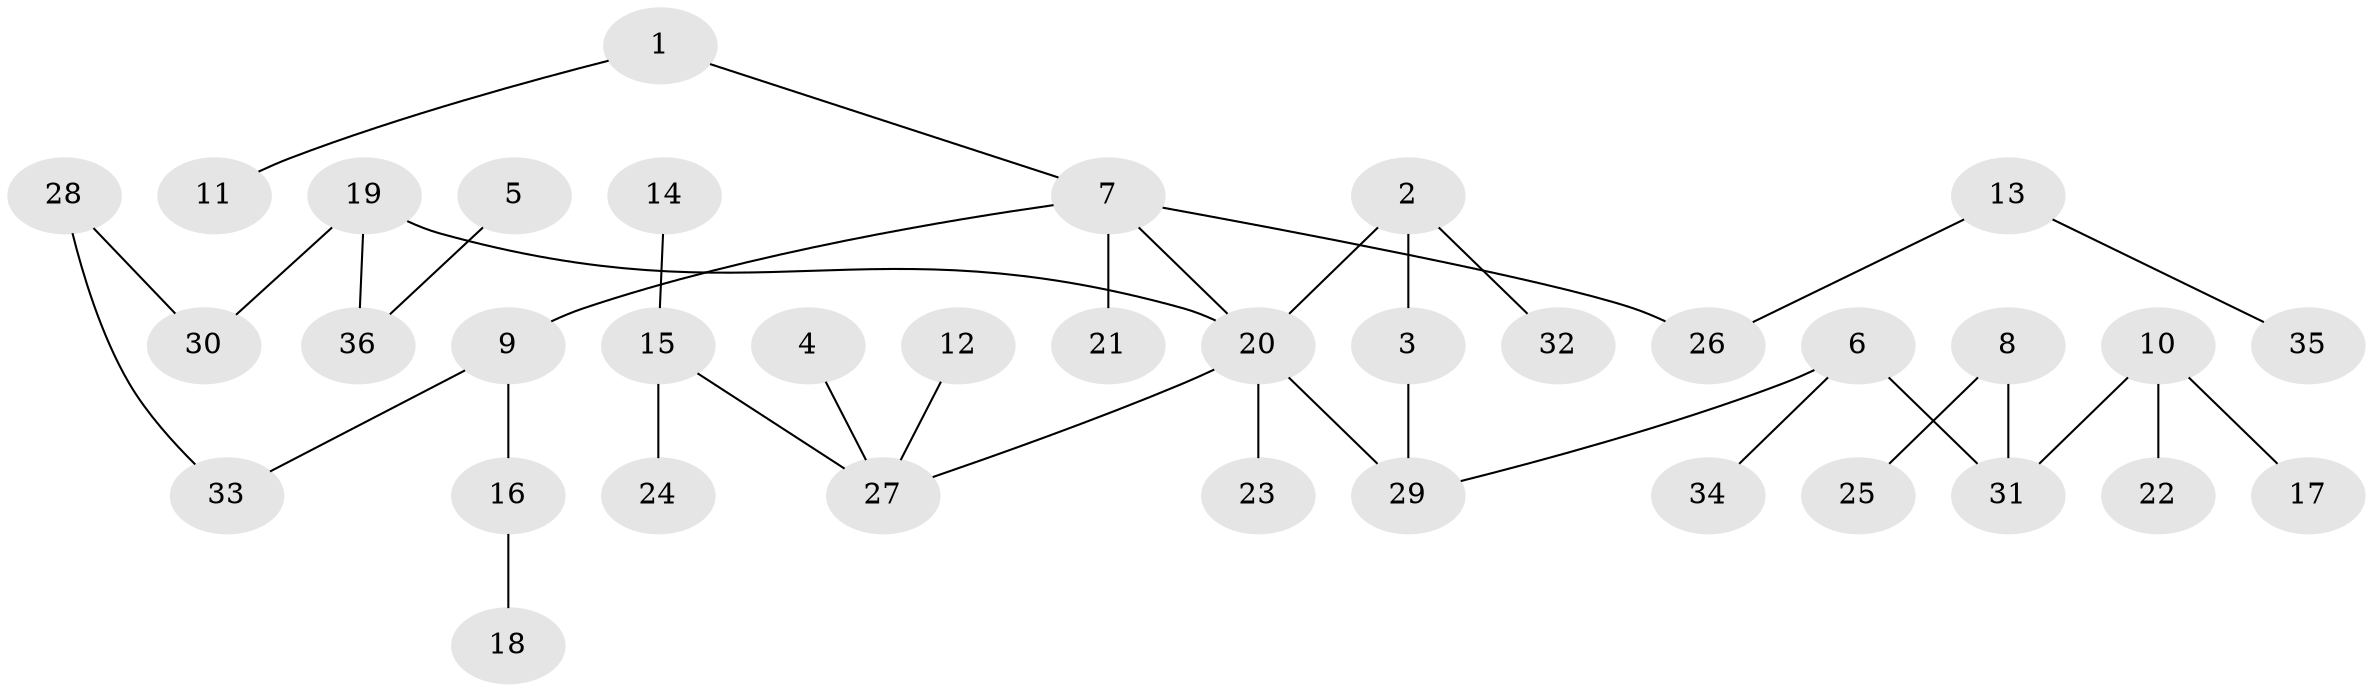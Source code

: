 // original degree distribution, {4: 0.0847457627118644, 3: 0.15254237288135594, 7: 0.01694915254237288, 6: 0.01694915254237288, 5: 0.01694915254237288, 1: 0.4915254237288136, 2: 0.22033898305084745}
// Generated by graph-tools (version 1.1) at 2025/36/03/04/25 23:36:09]
// undirected, 36 vertices, 37 edges
graph export_dot {
  node [color=gray90,style=filled];
  1;
  2;
  3;
  4;
  5;
  6;
  7;
  8;
  9;
  10;
  11;
  12;
  13;
  14;
  15;
  16;
  17;
  18;
  19;
  20;
  21;
  22;
  23;
  24;
  25;
  26;
  27;
  28;
  29;
  30;
  31;
  32;
  33;
  34;
  35;
  36;
  1 -- 7 [weight=1.0];
  1 -- 11 [weight=1.0];
  2 -- 3 [weight=1.0];
  2 -- 20 [weight=1.0];
  2 -- 32 [weight=1.0];
  3 -- 29 [weight=1.0];
  4 -- 27 [weight=1.0];
  5 -- 36 [weight=1.0];
  6 -- 29 [weight=1.0];
  6 -- 31 [weight=1.0];
  6 -- 34 [weight=1.0];
  7 -- 9 [weight=1.0];
  7 -- 20 [weight=1.0];
  7 -- 21 [weight=1.0];
  7 -- 26 [weight=1.0];
  8 -- 25 [weight=1.0];
  8 -- 31 [weight=1.0];
  9 -- 16 [weight=1.0];
  9 -- 33 [weight=1.0];
  10 -- 17 [weight=1.0];
  10 -- 22 [weight=1.0];
  10 -- 31 [weight=1.0];
  12 -- 27 [weight=1.0];
  13 -- 26 [weight=1.0];
  13 -- 35 [weight=1.0];
  14 -- 15 [weight=1.0];
  15 -- 24 [weight=1.0];
  15 -- 27 [weight=1.0];
  16 -- 18 [weight=1.0];
  19 -- 20 [weight=1.0];
  19 -- 30 [weight=1.0];
  19 -- 36 [weight=1.0];
  20 -- 23 [weight=1.0];
  20 -- 27 [weight=1.0];
  20 -- 29 [weight=1.0];
  28 -- 30 [weight=1.0];
  28 -- 33 [weight=1.0];
}
